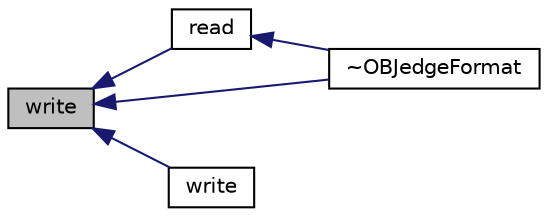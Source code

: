 digraph "write"
{
  bgcolor="transparent";
  edge [fontname="Helvetica",fontsize="10",labelfontname="Helvetica",labelfontsize="10"];
  node [fontname="Helvetica",fontsize="10",shape=record];
  rankdir="LR";
  Node1 [label="write",height=0.2,width=0.4,color="black", fillcolor="grey75", style="filled", fontcolor="black"];
  Node1 -> Node2 [dir="back",color="midnightblue",fontsize="10",style="solid",fontname="Helvetica"];
  Node2 [label="read",height=0.2,width=0.4,color="black",URL="$a01730.html#a464ebd67acbdff0014d4dae69e3ec4be",tooltip="Read from file. "];
  Node2 -> Node3 [dir="back",color="midnightblue",fontsize="10",style="solid",fontname="Helvetica"];
  Node3 [label="~OBJedgeFormat",height=0.2,width=0.4,color="black",URL="$a01730.html#afd0a7abd7b5e22feb5adf60bf3f0930a",tooltip="Destructor. "];
  Node1 -> Node4 [dir="back",color="midnightblue",fontsize="10",style="solid",fontname="Helvetica"];
  Node4 [label="write",height=0.2,width=0.4,color="black",URL="$a01730.html#a5cf9d1a8c08e045a6bbcab04a3ec2d79",tooltip="Write object file. "];
  Node1 -> Node3 [dir="back",color="midnightblue",fontsize="10",style="solid",fontname="Helvetica"];
}
